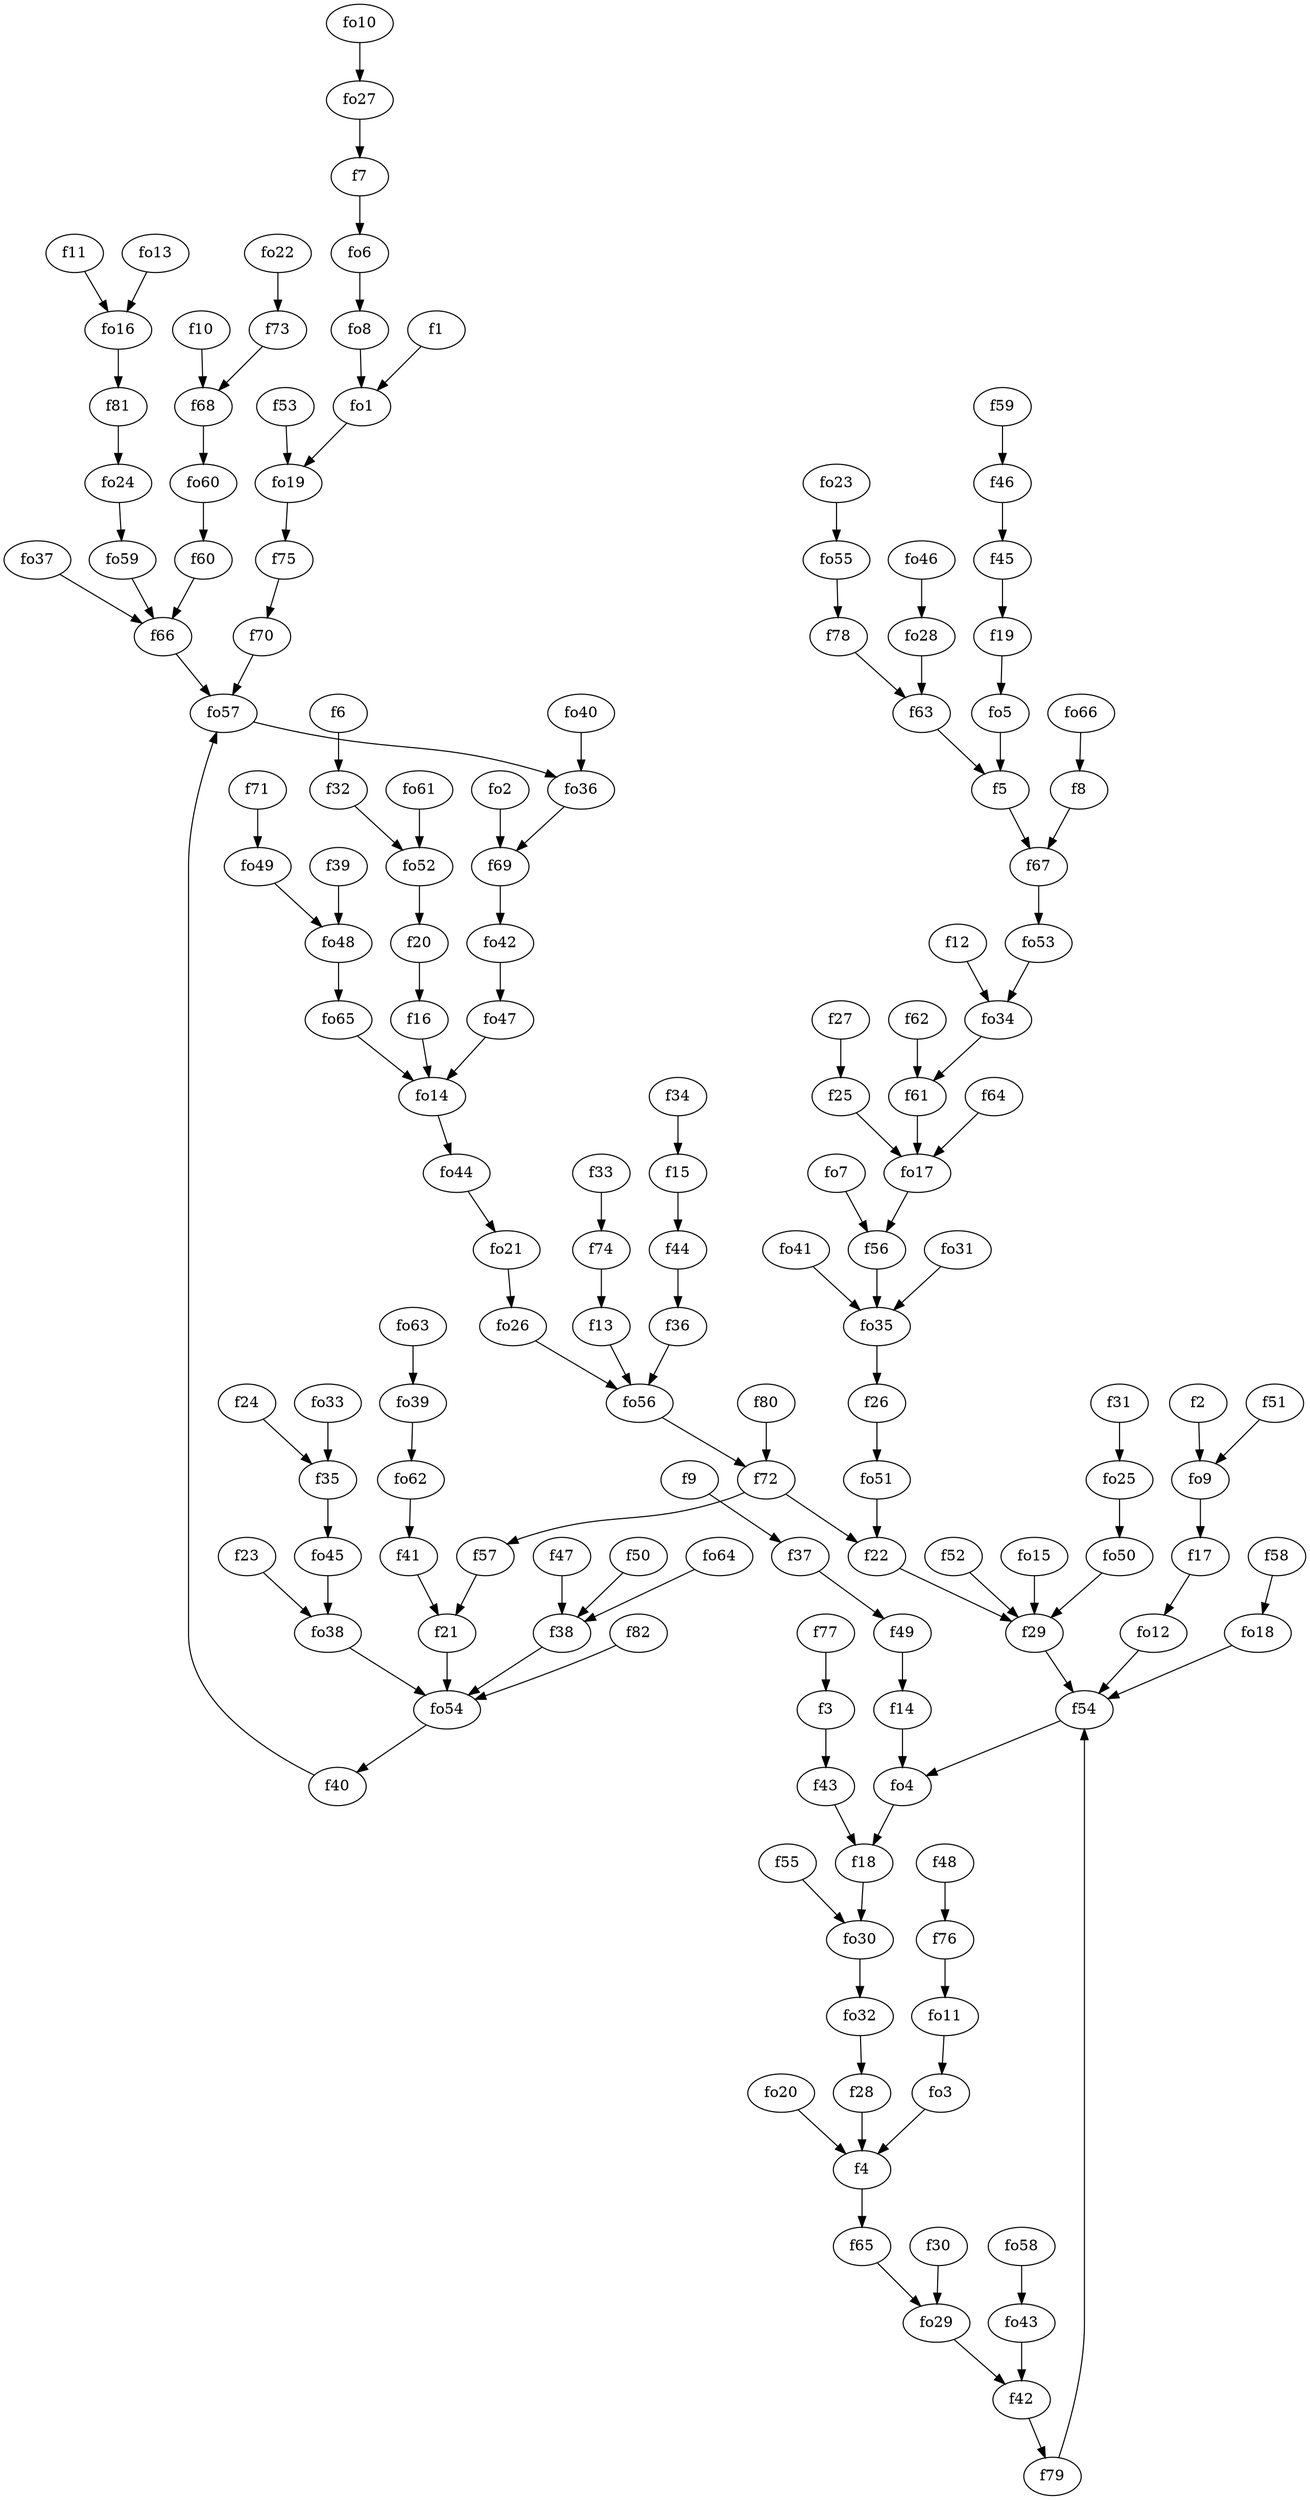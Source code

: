 strict digraph  {
f1;
f2;
f3;
f4;
f5;
f6;
f7;
f8;
f9;
f10;
f11;
f12;
f13;
f14;
f15;
f16;
f17;
f18;
f19;
f20;
f21;
f22;
f23;
f24;
f25;
f26;
f27;
f28;
f29;
f30;
f31;
f32;
f33;
f34;
f35;
f36;
f37;
f38;
f39;
f40;
f41;
f42;
f43;
f44;
f45;
f46;
f47;
f48;
f49;
f50;
f51;
f52;
f53;
f54;
f55;
f56;
f57;
f58;
f59;
f60;
f61;
f62;
f63;
f64;
f65;
f66;
f67;
f68;
f69;
f70;
f71;
f72;
f73;
f74;
f75;
f76;
f77;
f78;
f79;
f80;
f81;
f82;
fo1;
fo2;
fo3;
fo4;
fo5;
fo6;
fo7;
fo8;
fo9;
fo10;
fo11;
fo12;
fo13;
fo14;
fo15;
fo16;
fo17;
fo18;
fo19;
fo20;
fo21;
fo22;
fo23;
fo24;
fo25;
fo26;
fo27;
fo28;
fo29;
fo30;
fo31;
fo32;
fo33;
fo34;
fo35;
fo36;
fo37;
fo38;
fo39;
fo40;
fo41;
fo42;
fo43;
fo44;
fo45;
fo46;
fo47;
fo48;
fo49;
fo50;
fo51;
fo52;
fo53;
fo54;
fo55;
fo56;
fo57;
fo58;
fo59;
fo60;
fo61;
fo62;
fo63;
fo64;
fo65;
fo66;
f1 -> fo1  [weight=2];
f2 -> fo9  [weight=2];
f3 -> f43  [weight=2];
f4 -> f65  [weight=2];
f5 -> f67  [weight=2];
f6 -> f32  [weight=2];
f7 -> fo6  [weight=2];
f8 -> f67  [weight=2];
f9 -> f37  [weight=2];
f10 -> f68  [weight=2];
f11 -> fo16  [weight=2];
f12 -> fo34  [weight=2];
f13 -> fo56  [weight=2];
f14 -> fo4  [weight=2];
f15 -> f44  [weight=2];
f16 -> fo14  [weight=2];
f17 -> fo12  [weight=2];
f18 -> fo30  [weight=2];
f19 -> fo5  [weight=2];
f20 -> f16  [weight=2];
f21 -> fo54  [weight=2];
f22 -> f29  [weight=2];
f23 -> fo38  [weight=2];
f24 -> f35  [weight=2];
f25 -> fo17  [weight=2];
f26 -> fo51  [weight=2];
f27 -> f25  [weight=2];
f28 -> f4  [weight=2];
f29 -> f54  [weight=2];
f30 -> fo29  [weight=2];
f31 -> fo25  [weight=2];
f32 -> fo52  [weight=2];
f33 -> f74  [weight=2];
f34 -> f15  [weight=2];
f35 -> fo45  [weight=2];
f36 -> fo56  [weight=2];
f37 -> f49  [weight=2];
f38 -> fo54  [weight=2];
f39 -> fo48  [weight=2];
f40 -> fo57  [weight=2];
f41 -> f21  [weight=2];
f42 -> f79  [weight=2];
f43 -> f18  [weight=2];
f44 -> f36  [weight=2];
f45 -> f19  [weight=2];
f46 -> f45  [weight=2];
f47 -> f38  [weight=2];
f48 -> f76  [weight=2];
f49 -> f14  [weight=2];
f50 -> f38  [weight=2];
f51 -> fo9  [weight=2];
f52 -> f29  [weight=2];
f53 -> fo19  [weight=2];
f54 -> fo4  [weight=2];
f55 -> fo30  [weight=2];
f56 -> fo35  [weight=2];
f57 -> f21  [weight=2];
f58 -> fo18  [weight=2];
f59 -> f46  [weight=2];
f60 -> f66  [weight=2];
f61 -> fo17  [weight=2];
f62 -> f61  [weight=2];
f63 -> f5  [weight=2];
f64 -> fo17  [weight=2];
f65 -> fo29  [weight=2];
f66 -> fo57  [weight=2];
f67 -> fo53  [weight=2];
f68 -> fo60  [weight=2];
f69 -> fo42  [weight=2];
f70 -> fo57  [weight=2];
f71 -> fo49  [weight=2];
f72 -> f57  [weight=2];
f72 -> f22  [weight=2];
f73 -> f68  [weight=2];
f74 -> f13  [weight=2];
f75 -> f70  [weight=2];
f76 -> fo11  [weight=2];
f77 -> f3  [weight=2];
f78 -> f63  [weight=2];
f79 -> f54  [weight=2];
f80 -> f72  [weight=2];
f81 -> fo24  [weight=2];
f82 -> fo54  [weight=2];
fo1 -> fo19  [weight=2];
fo2 -> f69  [weight=2];
fo3 -> f4  [weight=2];
fo4 -> f18  [weight=2];
fo5 -> f5  [weight=2];
fo6 -> fo8  [weight=2];
fo7 -> f56  [weight=2];
fo8 -> fo1  [weight=2];
fo9 -> f17  [weight=2];
fo10 -> fo27  [weight=2];
fo11 -> fo3  [weight=2];
fo12 -> f54  [weight=2];
fo13 -> fo16  [weight=2];
fo14 -> fo44  [weight=2];
fo15 -> f29  [weight=2];
fo16 -> f81  [weight=2];
fo17 -> f56  [weight=2];
fo18 -> f54  [weight=2];
fo19 -> f75  [weight=2];
fo20 -> f4  [weight=2];
fo21 -> fo26  [weight=2];
fo22 -> f73  [weight=2];
fo23 -> fo55  [weight=2];
fo24 -> fo59  [weight=2];
fo25 -> fo50  [weight=2];
fo26 -> fo56  [weight=2];
fo27 -> f7  [weight=2];
fo28 -> f63  [weight=2];
fo29 -> f42  [weight=2];
fo30 -> fo32  [weight=2];
fo31 -> fo35  [weight=2];
fo32 -> f28  [weight=2];
fo33 -> f35  [weight=2];
fo34 -> f61  [weight=2];
fo35 -> f26  [weight=2];
fo36 -> f69  [weight=2];
fo37 -> f66  [weight=2];
fo38 -> fo54  [weight=2];
fo39 -> fo62  [weight=2];
fo40 -> fo36  [weight=2];
fo41 -> fo35  [weight=2];
fo42 -> fo47  [weight=2];
fo43 -> f42  [weight=2];
fo44 -> fo21  [weight=2];
fo45 -> fo38  [weight=2];
fo46 -> fo28  [weight=2];
fo47 -> fo14  [weight=2];
fo48 -> fo65  [weight=2];
fo49 -> fo48  [weight=2];
fo50 -> f29  [weight=2];
fo51 -> f22  [weight=2];
fo52 -> f20  [weight=2];
fo53 -> fo34  [weight=2];
fo54 -> f40  [weight=2];
fo55 -> f78  [weight=2];
fo56 -> f72  [weight=2];
fo57 -> fo36  [weight=2];
fo58 -> fo43  [weight=2];
fo59 -> f66  [weight=2];
fo60 -> f60  [weight=2];
fo61 -> fo52  [weight=2];
fo62 -> f41  [weight=2];
fo63 -> fo39  [weight=2];
fo64 -> f38  [weight=2];
fo65 -> fo14  [weight=2];
fo66 -> f8  [weight=2];
}

